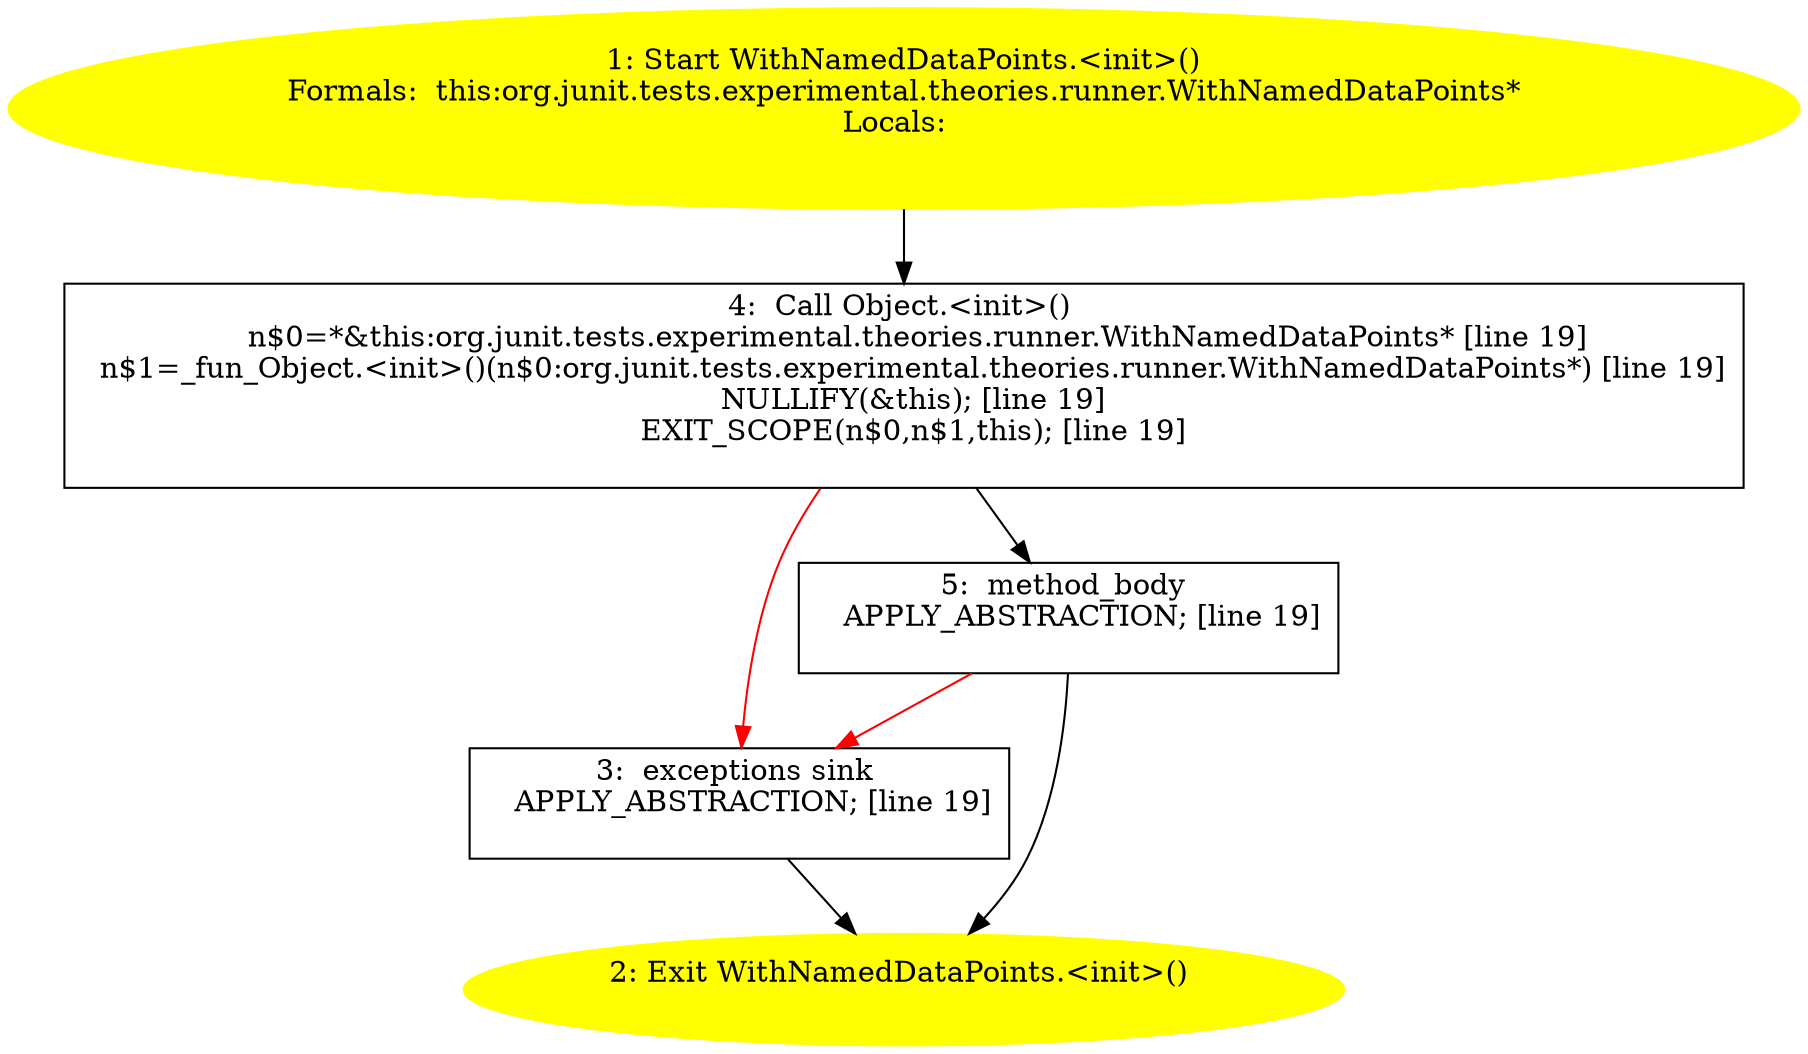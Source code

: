 /* @generated */
digraph cfg {
"org.junit.tests.experimental.theories.runner.WithNamedDataPoints.<init>().e31e00f2547cad9af5b7ace0423dbdfd_1" [label="1: Start WithNamedDataPoints.<init>()\nFormals:  this:org.junit.tests.experimental.theories.runner.WithNamedDataPoints*\nLocals:  \n  " color=yellow style=filled]
	

	 "org.junit.tests.experimental.theories.runner.WithNamedDataPoints.<init>().e31e00f2547cad9af5b7ace0423dbdfd_1" -> "org.junit.tests.experimental.theories.runner.WithNamedDataPoints.<init>().e31e00f2547cad9af5b7ace0423dbdfd_4" ;
"org.junit.tests.experimental.theories.runner.WithNamedDataPoints.<init>().e31e00f2547cad9af5b7ace0423dbdfd_2" [label="2: Exit WithNamedDataPoints.<init>() \n  " color=yellow style=filled]
	

"org.junit.tests.experimental.theories.runner.WithNamedDataPoints.<init>().e31e00f2547cad9af5b7ace0423dbdfd_3" [label="3:  exceptions sink \n   APPLY_ABSTRACTION; [line 19]\n " shape="box"]
	

	 "org.junit.tests.experimental.theories.runner.WithNamedDataPoints.<init>().e31e00f2547cad9af5b7ace0423dbdfd_3" -> "org.junit.tests.experimental.theories.runner.WithNamedDataPoints.<init>().e31e00f2547cad9af5b7ace0423dbdfd_2" ;
"org.junit.tests.experimental.theories.runner.WithNamedDataPoints.<init>().e31e00f2547cad9af5b7ace0423dbdfd_4" [label="4:  Call Object.<init>() \n   n$0=*&this:org.junit.tests.experimental.theories.runner.WithNamedDataPoints* [line 19]\n  n$1=_fun_Object.<init>()(n$0:org.junit.tests.experimental.theories.runner.WithNamedDataPoints*) [line 19]\n  NULLIFY(&this); [line 19]\n  EXIT_SCOPE(n$0,n$1,this); [line 19]\n " shape="box"]
	

	 "org.junit.tests.experimental.theories.runner.WithNamedDataPoints.<init>().e31e00f2547cad9af5b7ace0423dbdfd_4" -> "org.junit.tests.experimental.theories.runner.WithNamedDataPoints.<init>().e31e00f2547cad9af5b7ace0423dbdfd_5" ;
	 "org.junit.tests.experimental.theories.runner.WithNamedDataPoints.<init>().e31e00f2547cad9af5b7ace0423dbdfd_4" -> "org.junit.tests.experimental.theories.runner.WithNamedDataPoints.<init>().e31e00f2547cad9af5b7ace0423dbdfd_3" [color="red" ];
"org.junit.tests.experimental.theories.runner.WithNamedDataPoints.<init>().e31e00f2547cad9af5b7ace0423dbdfd_5" [label="5:  method_body \n   APPLY_ABSTRACTION; [line 19]\n " shape="box"]
	

	 "org.junit.tests.experimental.theories.runner.WithNamedDataPoints.<init>().e31e00f2547cad9af5b7ace0423dbdfd_5" -> "org.junit.tests.experimental.theories.runner.WithNamedDataPoints.<init>().e31e00f2547cad9af5b7ace0423dbdfd_2" ;
	 "org.junit.tests.experimental.theories.runner.WithNamedDataPoints.<init>().e31e00f2547cad9af5b7ace0423dbdfd_5" -> "org.junit.tests.experimental.theories.runner.WithNamedDataPoints.<init>().e31e00f2547cad9af5b7ace0423dbdfd_3" [color="red" ];
}
